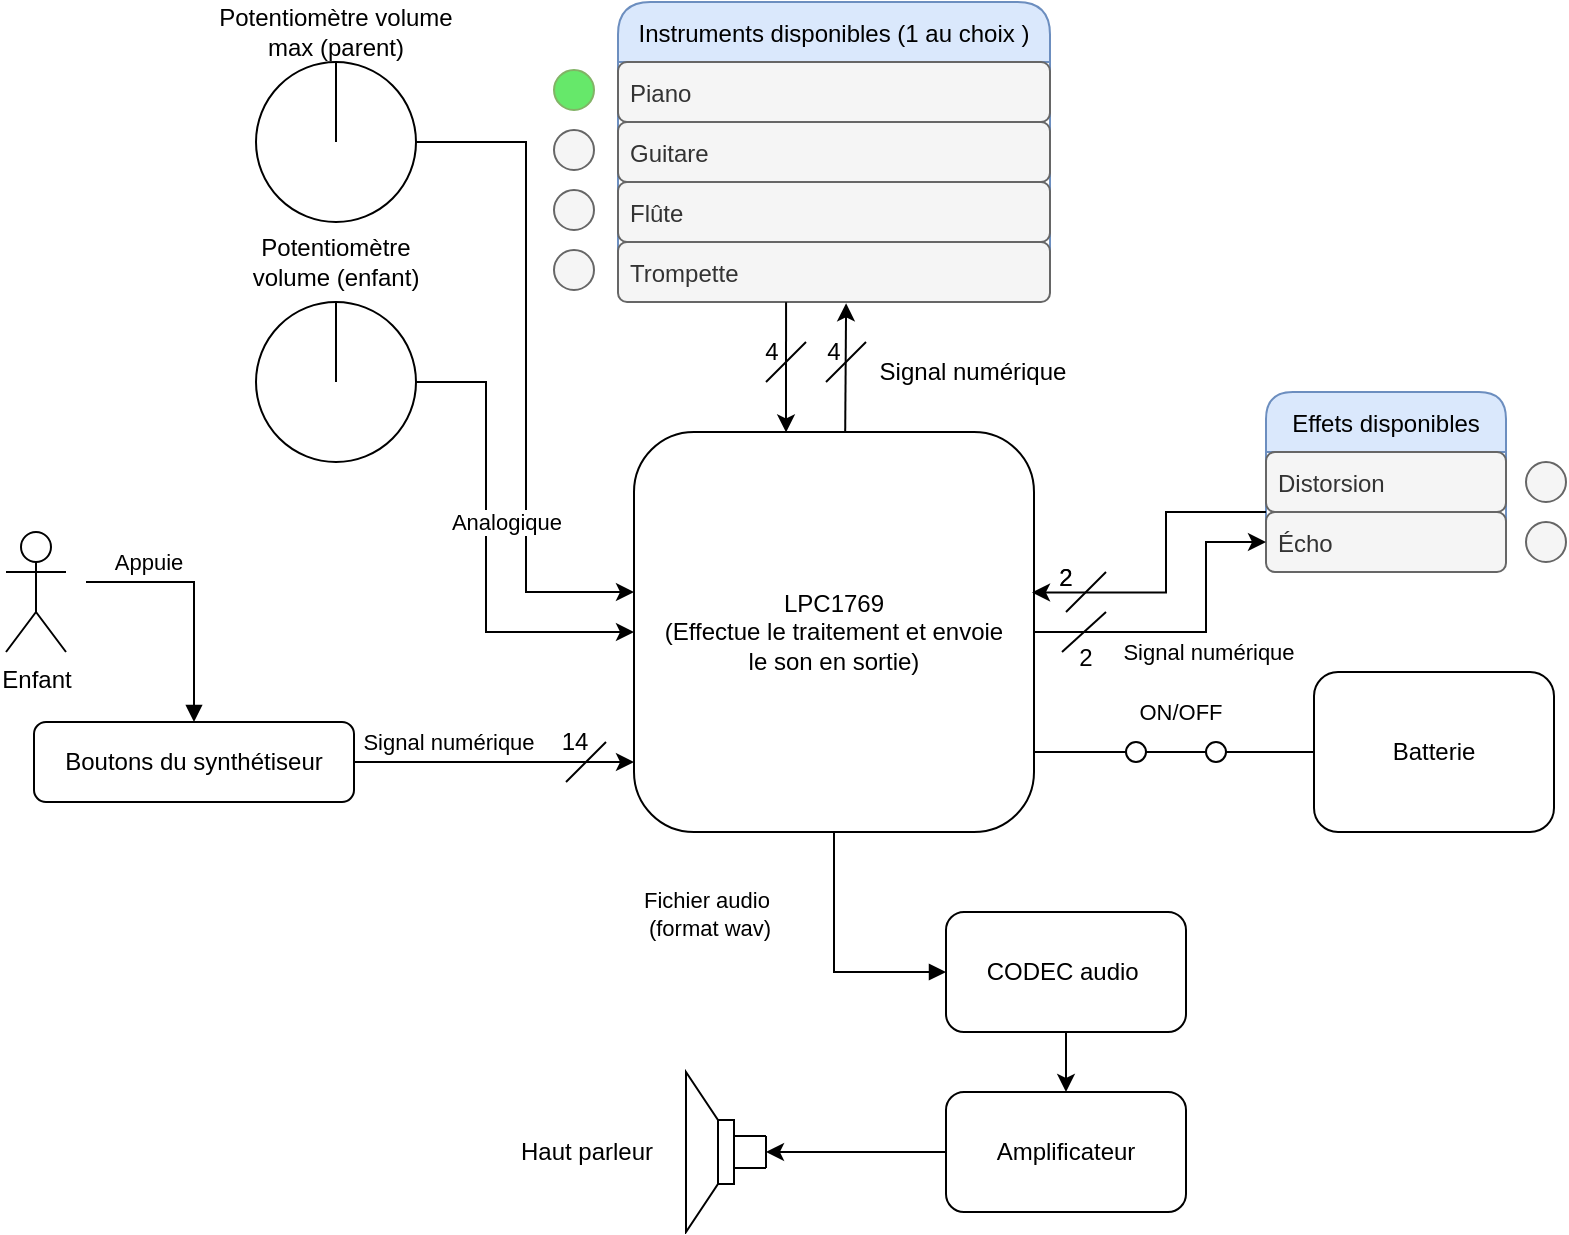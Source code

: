 <mxfile version="16.5.1" type="device"><diagram id="HFILvWz2ucrfniaZQ8Wx" name="Page-1"><mxGraphModel dx="593" dy="371" grid="1" gridSize="10" guides="1" tooltips="1" connect="1" arrows="1" fold="1" page="1" pageScale="1" pageWidth="827" pageHeight="1169" math="0" shadow="0"><root><mxCell id="0"/><mxCell id="1" parent="0"/><mxCell id="X_dPQhwGVTIrn3kEduS3-3" style="edgeStyle=orthogonalEdgeStyle;rounded=0;orthogonalLoop=1;jettySize=auto;html=1;" parent="1" source="X_dPQhwGVTIrn3kEduS3-1" edge="1"><mxGeometry relative="1" as="geometry"><mxPoint x="324" y="415" as="targetPoint"/></mxGeometry></mxCell><mxCell id="X_dPQhwGVTIrn3kEduS3-4" value="Signal numérique" style="edgeLabel;html=1;align=center;verticalAlign=middle;resizable=0;points=[];" parent="X_dPQhwGVTIrn3kEduS3-3" vertex="1" connectable="0"><mxGeometry x="-0.18" relative="1" as="geometry"><mxPoint x="-11" y="-10" as="offset"/></mxGeometry></mxCell><mxCell id="X_dPQhwGVTIrn3kEduS3-1" value="Boutons du synthétiseur" style="rounded=1;whiteSpace=wrap;html=1;" parent="1" vertex="1"><mxGeometry x="24" y="395" width="160" height="40" as="geometry"/></mxCell><mxCell id="X_dPQhwGVTIrn3kEduS3-66" style="edgeStyle=orthogonalEdgeStyle;rounded=0;orthogonalLoop=1;jettySize=auto;html=1;endArrow=block;endFill=1;" parent="1" source="X_dPQhwGVTIrn3kEduS3-2" edge="1"><mxGeometry relative="1" as="geometry"><mxPoint x="480" y="520" as="targetPoint"/><Array as="points"><mxPoint x="424" y="520"/></Array></mxGeometry></mxCell><mxCell id="X_dPQhwGVTIrn3kEduS3-67" value="Fichier audio&lt;br&gt;&amp;nbsp;(format wav)" style="edgeLabel;html=1;align=center;verticalAlign=middle;resizable=0;points=[];" parent="X_dPQhwGVTIrn3kEduS3-66" vertex="1" connectable="0"><mxGeometry x="-0.598" y="-1" relative="1" as="geometry"><mxPoint x="-63" y="15" as="offset"/></mxGeometry></mxCell><mxCell id="X_dPQhwGVTIrn3kEduS3-2" value="LPC1769&lt;br&gt;(Effectue le traitement et envoie&lt;br&gt;le son en sortie)" style="rounded=1;whiteSpace=wrap;html=1;align=center;" parent="1" vertex="1"><mxGeometry x="324" y="250" width="200" height="200" as="geometry"/></mxCell><mxCell id="X_dPQhwGVTIrn3kEduS3-5" value="Instruments disponibles (1 au choix )" style="swimlane;fontStyle=0;childLayout=stackLayout;horizontal=1;startSize=30;horizontalStack=0;resizeParent=1;resizeParentMax=0;resizeLast=0;collapsible=1;marginBottom=0;rounded=1;arcSize=18;fillColor=#dae8fc;strokeColor=#6c8ebf;" parent="1" vertex="1"><mxGeometry x="316" y="35" width="216" height="150" as="geometry"><mxRectangle x="364" y="20" width="50" height="30" as="alternateBounds"/></mxGeometry></mxCell><mxCell id="X_dPQhwGVTIrn3kEduS3-6" value="Piano" style="text;strokeColor=#666666;fillColor=#f5f5f5;align=left;verticalAlign=middle;spacingLeft=4;spacingRight=4;overflow=hidden;points=[[0,0.5],[1,0.5]];portConstraint=eastwest;rotatable=0;rounded=1;fontColor=#333333;" parent="X_dPQhwGVTIrn3kEduS3-5" vertex="1"><mxGeometry y="30" width="216" height="30" as="geometry"/></mxCell><mxCell id="X_dPQhwGVTIrn3kEduS3-7" value="Guitare" style="text;strokeColor=#666666;fillColor=#f5f5f5;align=left;verticalAlign=middle;spacingLeft=4;spacingRight=4;overflow=hidden;points=[[0,0.5],[1,0.5]];portConstraint=eastwest;rotatable=0;rounded=1;fontColor=#333333;" parent="X_dPQhwGVTIrn3kEduS3-5" vertex="1"><mxGeometry y="60" width="216" height="30" as="geometry"/></mxCell><mxCell id="X_dPQhwGVTIrn3kEduS3-8" value="Flûte" style="text;strokeColor=#666666;fillColor=#f5f5f5;align=left;verticalAlign=middle;spacingLeft=4;spacingRight=4;overflow=hidden;points=[[0,0.5],[1,0.5]];portConstraint=eastwest;rotatable=0;rounded=1;fontColor=#333333;" parent="X_dPQhwGVTIrn3kEduS3-5" vertex="1"><mxGeometry y="90" width="216" height="30" as="geometry"/></mxCell><mxCell id="X_dPQhwGVTIrn3kEduS3-9" value="Trompette" style="text;strokeColor=#666666;fillColor=#f5f5f5;align=left;verticalAlign=middle;spacingLeft=4;spacingRight=4;overflow=hidden;points=[[0,0.5],[1,0.5]];portConstraint=eastwest;rotatable=0;rounded=1;fontColor=#333333;" parent="X_dPQhwGVTIrn3kEduS3-5" vertex="1"><mxGeometry y="120" width="216" height="30" as="geometry"/></mxCell><mxCell id="X_dPQhwGVTIrn3kEduS3-10" value="" style="ellipse;whiteSpace=wrap;html=1;aspect=fixed;rounded=1;fillColor=#66E86A;strokeColor=#82b366;" parent="1" vertex="1"><mxGeometry x="284" y="69" width="20" height="20" as="geometry"/></mxCell><mxCell id="X_dPQhwGVTIrn3kEduS3-12" value="" style="ellipse;whiteSpace=wrap;html=1;aspect=fixed;rounded=1;fillColor=#f5f5f5;fontColor=#333333;strokeColor=#666666;" parent="1" vertex="1"><mxGeometry x="284" y="99" width="20" height="20" as="geometry"/></mxCell><mxCell id="X_dPQhwGVTIrn3kEduS3-13" value="" style="ellipse;whiteSpace=wrap;html=1;aspect=fixed;rounded=1;fillColor=#f5f5f5;strokeColor=#666666;fontColor=#333333;" parent="1" vertex="1"><mxGeometry x="284" y="129" width="20" height="20" as="geometry"/></mxCell><mxCell id="X_dPQhwGVTIrn3kEduS3-14" value="" style="ellipse;whiteSpace=wrap;html=1;aspect=fixed;rounded=1;fillColor=#f5f5f5;strokeColor=#666666;fontColor=#333333;" parent="1" vertex="1"><mxGeometry x="284" y="159" width="20" height="20" as="geometry"/></mxCell><mxCell id="X_dPQhwGVTIrn3kEduS3-22" value="Effets disponibles" style="swimlane;fontStyle=0;childLayout=stackLayout;horizontal=1;startSize=30;horizontalStack=0;resizeParent=1;resizeParentMax=0;resizeLast=0;collapsible=1;marginBottom=0;rounded=1;fillColor=#dae8fc;strokeColor=#6c8ebf;" parent="1" vertex="1"><mxGeometry x="640" y="230" width="120" height="90" as="geometry"/></mxCell><mxCell id="X_dPQhwGVTIrn3kEduS3-23" value="Distorsion" style="text;strokeColor=#666666;fillColor=#f5f5f5;align=left;verticalAlign=middle;spacingLeft=4;spacingRight=4;overflow=hidden;points=[[0,0.5],[1,0.5]];portConstraint=eastwest;rotatable=0;rounded=1;fontColor=#333333;" parent="X_dPQhwGVTIrn3kEduS3-22" vertex="1"><mxGeometry y="30" width="120" height="30" as="geometry"/></mxCell><mxCell id="X_dPQhwGVTIrn3kEduS3-24" value="Écho" style="text;strokeColor=#666666;fillColor=#f5f5f5;align=left;verticalAlign=middle;spacingLeft=4;spacingRight=4;overflow=hidden;points=[[0,0.5],[1,0.5]];portConstraint=eastwest;rotatable=0;rounded=1;fontColor=#333333;" parent="X_dPQhwGVTIrn3kEduS3-22" vertex="1"><mxGeometry y="60" width="120" height="30" as="geometry"/></mxCell><mxCell id="X_dPQhwGVTIrn3kEduS3-26" value="" style="ellipse;whiteSpace=wrap;html=1;aspect=fixed;rounded=1;fillColor=#f5f5f5;strokeColor=#666666;fontColor=#333333;" parent="1" vertex="1"><mxGeometry x="770" y="265" width="20" height="20" as="geometry"/></mxCell><mxCell id="X_dPQhwGVTIrn3kEduS3-27" value="" style="ellipse;whiteSpace=wrap;html=1;aspect=fixed;rounded=1;fillColor=#f5f5f5;strokeColor=#666666;fontColor=#333333;" parent="1" vertex="1"><mxGeometry x="770" y="295" width="20" height="20" as="geometry"/></mxCell><mxCell id="X_dPQhwGVTIrn3kEduS3-41" style="edgeStyle=orthogonalEdgeStyle;rounded=0;orthogonalLoop=1;jettySize=auto;html=1;entryX=0.998;entryY=0.8;entryDx=0;entryDy=0;entryPerimeter=0;endArrow=none;endFill=0;" parent="1" source="X_dPQhwGVTIrn3kEduS3-31" target="X_dPQhwGVTIrn3kEduS3-2" edge="1"><mxGeometry relative="1" as="geometry"/></mxCell><mxCell id="X_dPQhwGVTIrn3kEduS3-55" value="ON/OFF" style="edgeLabel;html=1;align=center;verticalAlign=middle;resizable=0;points=[];" parent="X_dPQhwGVTIrn3kEduS3-41" vertex="1" connectable="0"><mxGeometry x="-0.048" relative="1" as="geometry"><mxPoint y="-20" as="offset"/></mxGeometry></mxCell><mxCell id="X_dPQhwGVTIrn3kEduS3-31" value="Batterie" style="rounded=1;whiteSpace=wrap;html=1;" parent="1" vertex="1"><mxGeometry x="664" y="370" width="120" height="80" as="geometry"/></mxCell><mxCell id="X_dPQhwGVTIrn3kEduS3-43" value="" style="ellipse;whiteSpace=wrap;html=1;aspect=fixed;rounded=1;shadow=0;sketch=0;" parent="1" vertex="1"><mxGeometry x="570" y="405" width="10" height="10" as="geometry"/></mxCell><mxCell id="X_dPQhwGVTIrn3kEduS3-54" value="" style="ellipse;whiteSpace=wrap;html=1;aspect=fixed;rounded=1;shadow=0;sketch=0;" parent="1" vertex="1"><mxGeometry x="610" y="405" width="10" height="10" as="geometry"/></mxCell><mxCell id="X_dPQhwGVTIrn3kEduS3-59" style="edgeStyle=orthogonalEdgeStyle;rounded=0;orthogonalLoop=1;jettySize=auto;html=1;entryX=0.5;entryY=0;entryDx=0;entryDy=0;endArrow=block;endFill=1;" parent="1" edge="1"><mxGeometry relative="1" as="geometry"><mxPoint x="50" y="325" as="sourcePoint"/><mxPoint x="104.0" y="395" as="targetPoint"/><Array as="points"><mxPoint x="104" y="325"/></Array></mxGeometry></mxCell><mxCell id="X_dPQhwGVTIrn3kEduS3-60" value="Appuie" style="edgeLabel;html=1;align=center;verticalAlign=middle;resizable=0;points=[];" parent="X_dPQhwGVTIrn3kEduS3-59" vertex="1" connectable="0"><mxGeometry x="-0.413" relative="1" as="geometry"><mxPoint x="-6" y="-10" as="offset"/></mxGeometry></mxCell><mxCell id="X_dPQhwGVTIrn3kEduS3-58" value="Enfant" style="shape=umlActor;verticalLabelPosition=bottom;verticalAlign=top;html=1;outlineConnect=0;rounded=1;shadow=0;sketch=0;" parent="1" vertex="1"><mxGeometry x="10" y="300" width="30" height="60" as="geometry"/></mxCell><mxCell id="X_dPQhwGVTIrn3kEduS3-61" value="" style="pointerEvents=1;verticalLabelPosition=bottom;shadow=0;dashed=0;align=center;html=1;verticalAlign=top;shape=mxgraph.electrical.electro-mechanical.loudspeaker;rounded=1;sketch=0;rotation=0;direction=west;" parent="1" vertex="1"><mxGeometry x="350" y="570" width="40" height="80" as="geometry"/></mxCell><mxCell id="X_dPQhwGVTIrn3kEduS3-64" value="" style="endArrow=none;html=1;rounded=0;entryX=0;entryY=0.4;entryDx=0;entryDy=0;entryPerimeter=0;exitX=0;exitY=0.6;exitDx=0;exitDy=0;exitPerimeter=0;" parent="1" source="X_dPQhwGVTIrn3kEduS3-61" target="X_dPQhwGVTIrn3kEduS3-61" edge="1"><mxGeometry width="50" height="50" relative="1" as="geometry"><mxPoint x="430" y="550" as="sourcePoint"/><mxPoint x="480" y="500" as="targetPoint"/></mxGeometry></mxCell><mxCell id="_PSksDa5RFyphcbB2iTZ-7" style="edgeStyle=orthogonalEdgeStyle;rounded=0;orthogonalLoop=1;jettySize=auto;html=1;" parent="1" source="_PSksDa5RFyphcbB2iTZ-4" edge="1"><mxGeometry relative="1" as="geometry"><mxPoint x="324" y="330" as="targetPoint"/><Array as="points"><mxPoint x="270" y="105"/><mxPoint x="270" y="330"/><mxPoint x="324" y="330"/></Array></mxGeometry></mxCell><mxCell id="_PSksDa5RFyphcbB2iTZ-4" value="" style="ellipse;whiteSpace=wrap;html=1;aspect=fixed;fillColor=none;" parent="1" vertex="1"><mxGeometry x="135" y="65" width="80" height="80" as="geometry"/></mxCell><mxCell id="_PSksDa5RFyphcbB2iTZ-5" value="" style="endArrow=none;html=1;rounded=0;entryX=0.5;entryY=0.007;entryDx=0;entryDy=0;entryPerimeter=0;" parent="1" target="_PSksDa5RFyphcbB2iTZ-4" edge="1"><mxGeometry width="50" height="50" relative="1" as="geometry"><mxPoint x="175" y="105" as="sourcePoint"/><mxPoint x="200" y="80" as="targetPoint"/><Array as="points"/></mxGeometry></mxCell><mxCell id="_PSksDa5RFyphcbB2iTZ-6" value="Potentiomètre volume max (parent)" style="text;html=1;strokeColor=none;fillColor=none;align=center;verticalAlign=middle;whiteSpace=wrap;rounded=0;" parent="1" vertex="1"><mxGeometry x="110" y="35" width="130" height="30" as="geometry"/></mxCell><mxCell id="yxMfhOlRBBR2ihhtfYCa-3" style="edgeStyle=orthogonalEdgeStyle;rounded=0;orthogonalLoop=1;jettySize=auto;html=1;entryX=0;entryY=0.5;entryDx=0;entryDy=0;" parent="1" source="yxMfhOlRBBR2ihhtfYCa-1" target="X_dPQhwGVTIrn3kEduS3-2" edge="1"><mxGeometry relative="1" as="geometry"><Array as="points"><mxPoint x="250" y="225"/><mxPoint x="250" y="350"/></Array></mxGeometry></mxCell><mxCell id="3Unlg38p2SABhuE9PMJU-39" value="Analogique" style="edgeLabel;html=1;align=center;verticalAlign=middle;resizable=0;points=[];" vertex="1" connectable="0" parent="yxMfhOlRBBR2ihhtfYCa-3"><mxGeometry x="-0.095" y="-1" relative="1" as="geometry"><mxPoint x="11" y="-1" as="offset"/></mxGeometry></mxCell><mxCell id="yxMfhOlRBBR2ihhtfYCa-1" value="" style="ellipse;whiteSpace=wrap;html=1;aspect=fixed;fillColor=none;" parent="1" vertex="1"><mxGeometry x="135" y="185" width="80" height="80" as="geometry"/></mxCell><mxCell id="yxMfhOlRBBR2ihhtfYCa-2" value="" style="endArrow=none;html=1;rounded=0;entryX=0.5;entryY=0.007;entryDx=0;entryDy=0;entryPerimeter=0;" parent="1" target="yxMfhOlRBBR2ihhtfYCa-1" edge="1"><mxGeometry width="50" height="50" relative="1" as="geometry"><mxPoint x="175.0" y="225" as="sourcePoint"/><mxPoint x="200" y="200" as="targetPoint"/><Array as="points"/></mxGeometry></mxCell><mxCell id="yxMfhOlRBBR2ihhtfYCa-4" value="Potentiomètre volume (enfant)" style="text;html=1;strokeColor=none;fillColor=none;align=center;verticalAlign=middle;whiteSpace=wrap;rounded=0;" parent="1" vertex="1"><mxGeometry x="130" y="150" width="90" height="30" as="geometry"/></mxCell><mxCell id="3Unlg38p2SABhuE9PMJU-4" value="" style="endArrow=none;html=1;rounded=0;" edge="1" parent="1"><mxGeometry width="50" height="50" relative="1" as="geometry"><mxPoint x="390" y="225" as="sourcePoint"/><mxPoint x="410" y="205" as="targetPoint"/></mxGeometry></mxCell><mxCell id="3Unlg38p2SABhuE9PMJU-5" value="4" style="text;html=1;strokeColor=none;fillColor=none;align=center;verticalAlign=middle;whiteSpace=wrap;rounded=0;" vertex="1" parent="1"><mxGeometry x="390" y="205" width="6" height="10" as="geometry"/></mxCell><mxCell id="3Unlg38p2SABhuE9PMJU-7" value="" style="endArrow=classic;html=1;rounded=0;exitX=0.528;exitY=0;exitDx=0;exitDy=0;exitPerimeter=0;entryX=0.528;entryY=1.022;entryDx=0;entryDy=0;entryPerimeter=0;" edge="1" parent="1" source="X_dPQhwGVTIrn3kEduS3-2" target="X_dPQhwGVTIrn3kEduS3-9"><mxGeometry width="50" height="50" relative="1" as="geometry"><mxPoint x="490" y="240" as="sourcePoint"/><mxPoint x="480" y="190" as="targetPoint"/></mxGeometry></mxCell><mxCell id="3Unlg38p2SABhuE9PMJU-8" value="" style="endArrow=none;html=1;rounded=0;" edge="1" parent="1"><mxGeometry width="50" height="50" relative="1" as="geometry"><mxPoint x="420" y="225" as="sourcePoint"/><mxPoint x="440" y="205" as="targetPoint"/></mxGeometry></mxCell><mxCell id="3Unlg38p2SABhuE9PMJU-15" style="edgeStyle=orthogonalEdgeStyle;rounded=0;orthogonalLoop=1;jettySize=auto;html=1;entryX=1;entryY=0.5;entryDx=0;entryDy=0;startArrow=classic;startFill=1;endArrow=none;endFill=0;" edge="1" parent="1" source="X_dPQhwGVTIrn3kEduS3-24" target="X_dPQhwGVTIrn3kEduS3-2"><mxGeometry relative="1" as="geometry"><Array as="points"><mxPoint x="610" y="305"/><mxPoint x="610" y="350"/></Array></mxGeometry></mxCell><mxCell id="3Unlg38p2SABhuE9PMJU-17" value="Signal numérique" style="edgeLabel;html=1;align=center;verticalAlign=middle;resizable=0;points=[];" vertex="1" connectable="0" parent="3Unlg38p2SABhuE9PMJU-15"><mxGeometry x="0.523" relative="1" as="geometry"><mxPoint x="48" y="10" as="offset"/></mxGeometry></mxCell><mxCell id="3Unlg38p2SABhuE9PMJU-16" style="edgeStyle=orthogonalEdgeStyle;rounded=0;orthogonalLoop=1;jettySize=auto;html=1;entryX=0.995;entryY=0.401;entryDx=0;entryDy=0;entryPerimeter=0;" edge="1" parent="1" source="X_dPQhwGVTIrn3kEduS3-23" target="X_dPQhwGVTIrn3kEduS3-2"><mxGeometry relative="1" as="geometry"><Array as="points"><mxPoint x="590" y="290"/><mxPoint x="590" y="330"/></Array></mxGeometry></mxCell><mxCell id="3Unlg38p2SABhuE9PMJU-18" value="" style="endArrow=none;html=1;rounded=0;" edge="1" parent="1"><mxGeometry width="50" height="50" relative="1" as="geometry"><mxPoint x="540" y="340" as="sourcePoint"/><mxPoint x="560" y="320" as="targetPoint"/><Array as="points"/></mxGeometry></mxCell><mxCell id="3Unlg38p2SABhuE9PMJU-19" value="2" style="text;html=1;strokeColor=none;fillColor=none;align=center;verticalAlign=middle;whiteSpace=wrap;rounded=0;" vertex="1" parent="1"><mxGeometry x="532" y="315" width="16" height="15" as="geometry"/></mxCell><mxCell id="3Unlg38p2SABhuE9PMJU-21" value="" style="endArrow=classic;html=1;rounded=0;exitX=0.389;exitY=1.004;exitDx=0;exitDy=0;exitPerimeter=0;entryX=0.38;entryY=0.001;entryDx=0;entryDy=0;entryPerimeter=0;" edge="1" parent="1" source="X_dPQhwGVTIrn3kEduS3-9" target="X_dPQhwGVTIrn3kEduS3-2"><mxGeometry width="50" height="50" relative="1" as="geometry"><mxPoint x="390" y="260" as="sourcePoint"/><mxPoint x="440" y="210" as="targetPoint"/></mxGeometry></mxCell><mxCell id="3Unlg38p2SABhuE9PMJU-23" value="4" style="text;html=1;strokeColor=none;fillColor=none;align=center;verticalAlign=middle;whiteSpace=wrap;rounded=0;" vertex="1" parent="1"><mxGeometry x="421" y="205" width="6" height="10" as="geometry"/></mxCell><mxCell id="3Unlg38p2SABhuE9PMJU-24" value="Signal numérique" style="text;html=1;align=center;verticalAlign=middle;resizable=0;points=[];autosize=1;strokeColor=none;fillColor=none;" vertex="1" parent="1"><mxGeometry x="438" y="210" width="110" height="20" as="geometry"/></mxCell><mxCell id="3Unlg38p2SABhuE9PMJU-25" value="" style="endArrow=none;html=1;rounded=0;" edge="1" parent="1"><mxGeometry width="50" height="50" relative="1" as="geometry"><mxPoint x="538" y="360" as="sourcePoint"/><mxPoint x="560" y="340" as="targetPoint"/><Array as="points"/></mxGeometry></mxCell><mxCell id="3Unlg38p2SABhuE9PMJU-26" value="2" style="text;html=1;strokeColor=none;fillColor=none;align=center;verticalAlign=middle;whiteSpace=wrap;rounded=0;" vertex="1" parent="1"><mxGeometry x="532" y="315" width="16" height="15" as="geometry"/></mxCell><mxCell id="3Unlg38p2SABhuE9PMJU-28" value="2" style="text;html=1;strokeColor=none;fillColor=none;align=center;verticalAlign=middle;whiteSpace=wrap;rounded=0;" vertex="1" parent="1"><mxGeometry x="542" y="355" width="16" height="15" as="geometry"/></mxCell><mxCell id="3Unlg38p2SABhuE9PMJU-29" value="" style="endArrow=none;html=1;rounded=0;" edge="1" parent="1"><mxGeometry width="50" height="50" relative="1" as="geometry"><mxPoint x="290" y="425" as="sourcePoint"/><mxPoint x="310" y="405" as="targetPoint"/></mxGeometry></mxCell><mxCell id="3Unlg38p2SABhuE9PMJU-30" value="14" style="text;html=1;align=center;verticalAlign=middle;resizable=0;points=[];autosize=1;strokeColor=none;fillColor=none;" vertex="1" parent="1"><mxGeometry x="279" y="395" width="30" height="20" as="geometry"/></mxCell><mxCell id="3Unlg38p2SABhuE9PMJU-35" style="edgeStyle=orthogonalEdgeStyle;rounded=0;orthogonalLoop=1;jettySize=auto;html=1;entryX=0.5;entryY=0;entryDx=0;entryDy=0;startArrow=none;startFill=0;endArrow=classic;endFill=1;" edge="1" parent="1" source="3Unlg38p2SABhuE9PMJU-31" target="3Unlg38p2SABhuE9PMJU-32"><mxGeometry relative="1" as="geometry"/></mxCell><mxCell id="3Unlg38p2SABhuE9PMJU-31" value="CODEC audio&amp;nbsp;" style="rounded=1;whiteSpace=wrap;html=1;" vertex="1" parent="1"><mxGeometry x="480" y="490" width="120" height="60" as="geometry"/></mxCell><mxCell id="3Unlg38p2SABhuE9PMJU-37" style="edgeStyle=orthogonalEdgeStyle;rounded=0;orthogonalLoop=1;jettySize=auto;html=1;startArrow=none;startFill=0;endArrow=classic;endFill=1;" edge="1" parent="1" source="3Unlg38p2SABhuE9PMJU-32"><mxGeometry relative="1" as="geometry"><mxPoint x="390" y="610" as="targetPoint"/></mxGeometry></mxCell><mxCell id="3Unlg38p2SABhuE9PMJU-32" value="Amplificateur" style="rounded=1;whiteSpace=wrap;html=1;" vertex="1" parent="1"><mxGeometry x="480" y="580" width="120" height="60" as="geometry"/></mxCell><mxCell id="3Unlg38p2SABhuE9PMJU-36" value="Haut parleur" style="text;html=1;align=center;verticalAlign=middle;resizable=0;points=[];autosize=1;strokeColor=none;fillColor=none;" vertex="1" parent="1"><mxGeometry x="260" y="600" width="80" height="20" as="geometry"/></mxCell></root></mxGraphModel></diagram></mxfile>
